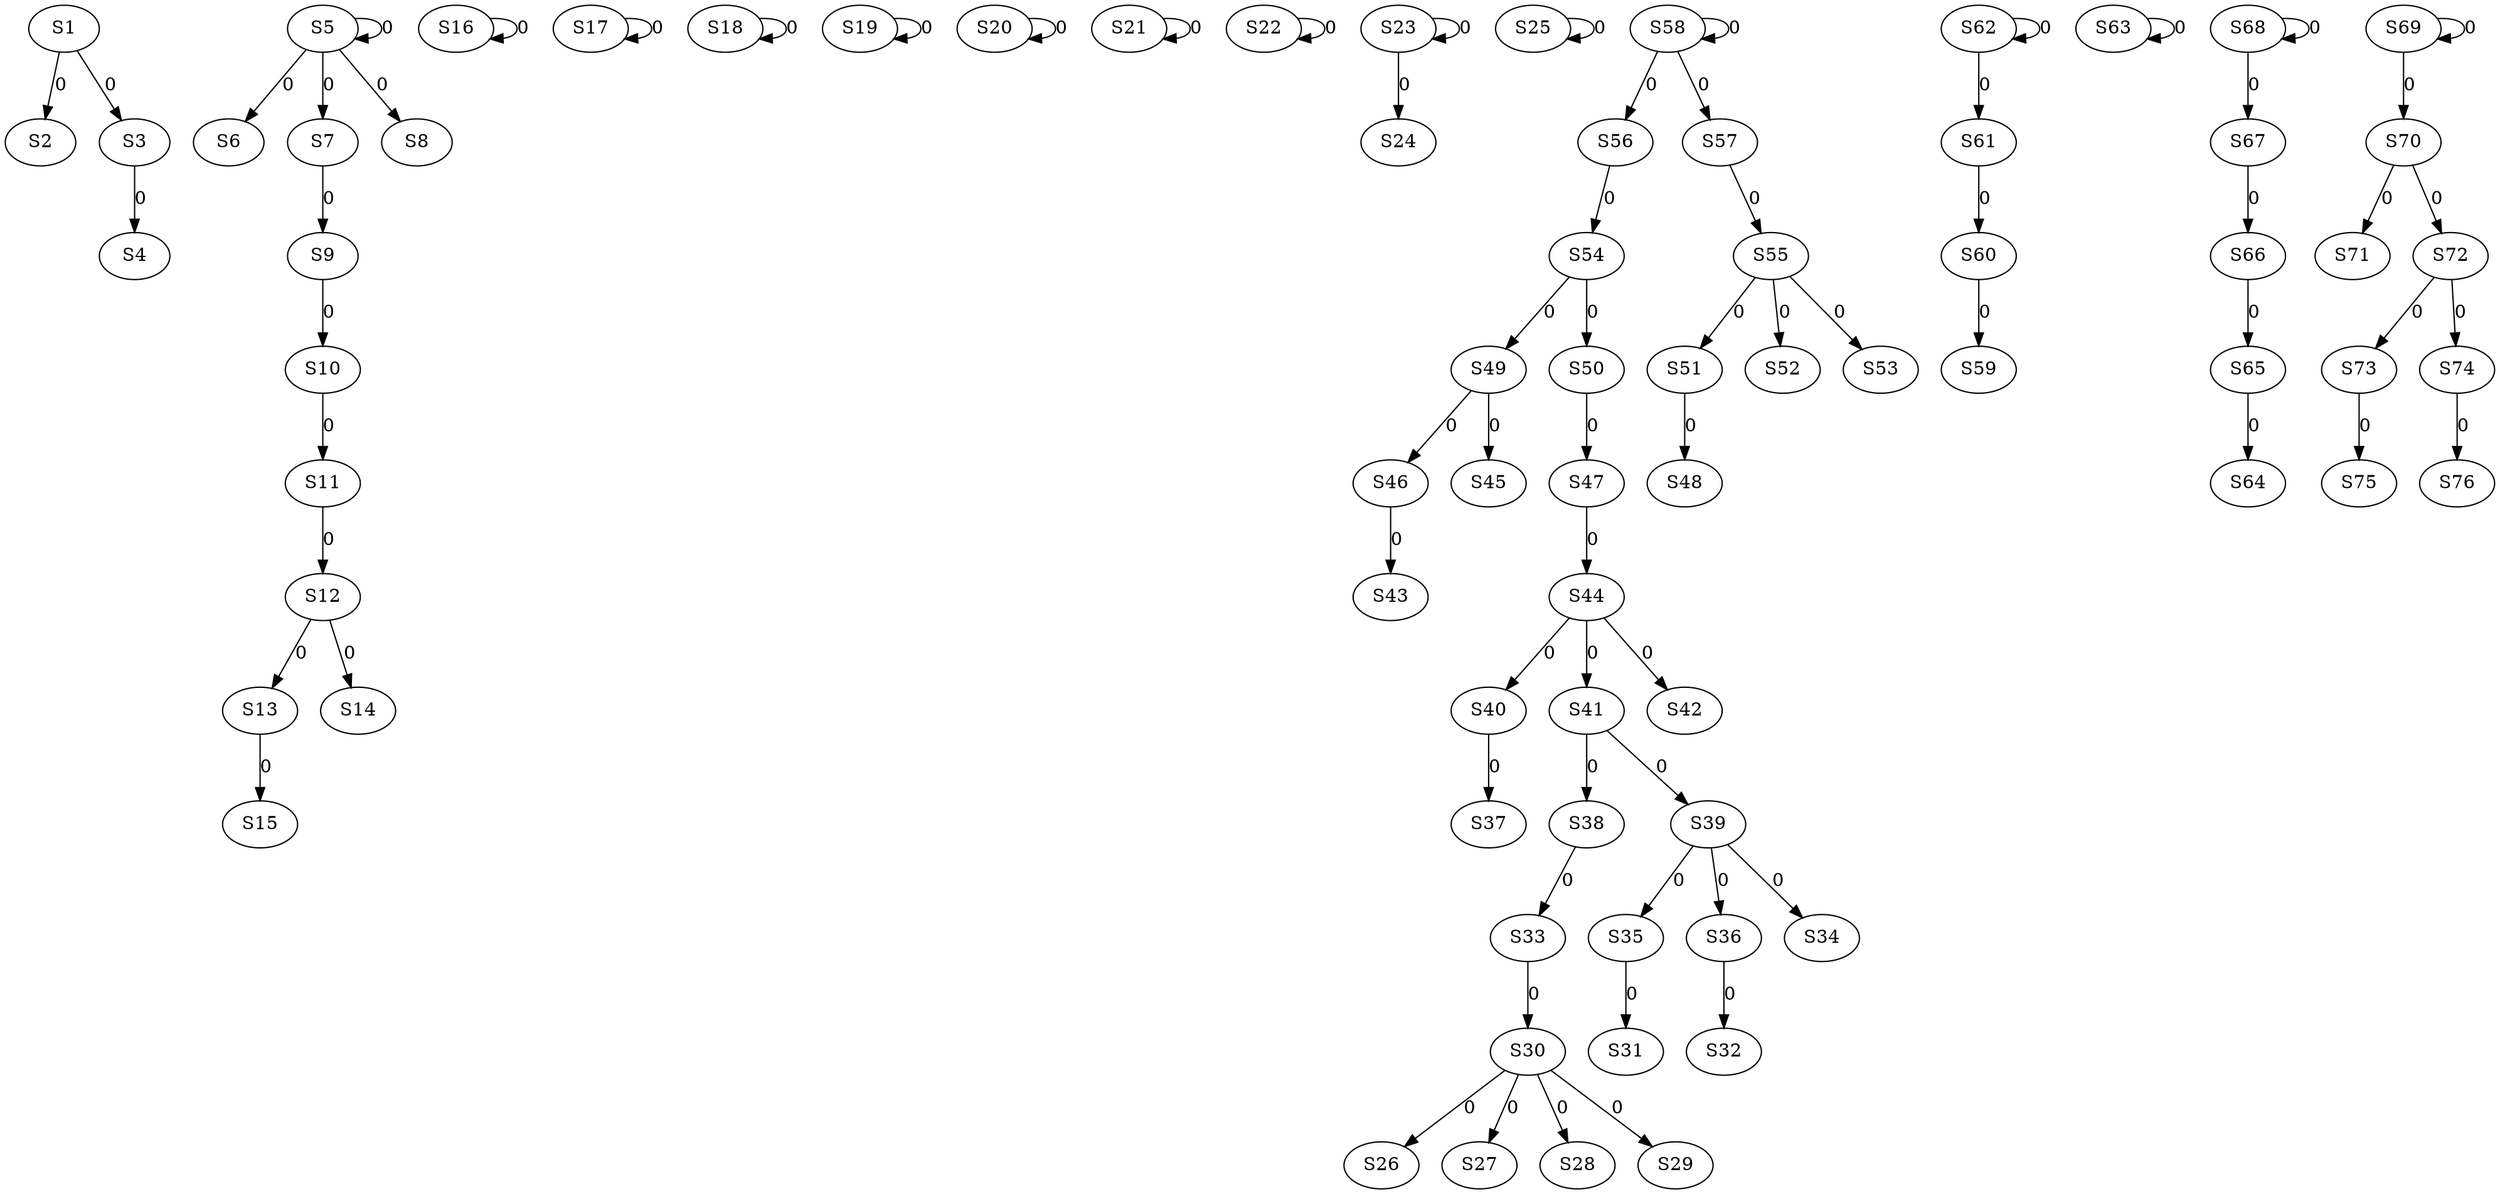 strict digraph {
	S1 -> S2 [ label = 0 ];
	S1 -> S3 [ label = 0 ];
	S3 -> S4 [ label = 0 ];
	S5 -> S5 [ label = 0 ];
	S5 -> S6 [ label = 0 ];
	S5 -> S7 [ label = 0 ];
	S5 -> S8 [ label = 0 ];
	S7 -> S9 [ label = 0 ];
	S9 -> S10 [ label = 0 ];
	S10 -> S11 [ label = 0 ];
	S11 -> S12 [ label = 0 ];
	S12 -> S13 [ label = 0 ];
	S12 -> S14 [ label = 0 ];
	S13 -> S15 [ label = 0 ];
	S16 -> S16 [ label = 0 ];
	S17 -> S17 [ label = 0 ];
	S18 -> S18 [ label = 0 ];
	S19 -> S19 [ label = 0 ];
	S20 -> S20 [ label = 0 ];
	S21 -> S21 [ label = 0 ];
	S22 -> S22 [ label = 0 ];
	S23 -> S23 [ label = 0 ];
	S23 -> S24 [ label = 0 ];
	S25 -> S25 [ label = 0 ];
	S30 -> S26 [ label = 0 ];
	S30 -> S27 [ label = 0 ];
	S30 -> S28 [ label = 0 ];
	S30 -> S29 [ label = 0 ];
	S33 -> S30 [ label = 0 ];
	S35 -> S31 [ label = 0 ];
	S36 -> S32 [ label = 0 ];
	S38 -> S33 [ label = 0 ];
	S39 -> S34 [ label = 0 ];
	S39 -> S35 [ label = 0 ];
	S39 -> S36 [ label = 0 ];
	S40 -> S37 [ label = 0 ];
	S41 -> S38 [ label = 0 ];
	S41 -> S39 [ label = 0 ];
	S44 -> S40 [ label = 0 ];
	S44 -> S41 [ label = 0 ];
	S44 -> S42 [ label = 0 ];
	S46 -> S43 [ label = 0 ];
	S47 -> S44 [ label = 0 ];
	S49 -> S45 [ label = 0 ];
	S49 -> S46 [ label = 0 ];
	S50 -> S47 [ label = 0 ];
	S51 -> S48 [ label = 0 ];
	S54 -> S49 [ label = 0 ];
	S54 -> S50 [ label = 0 ];
	S55 -> S51 [ label = 0 ];
	S55 -> S52 [ label = 0 ];
	S55 -> S53 [ label = 0 ];
	S56 -> S54 [ label = 0 ];
	S57 -> S55 [ label = 0 ];
	S58 -> S56 [ label = 0 ];
	S58 -> S57 [ label = 0 ];
	S58 -> S58 [ label = 0 ];
	S60 -> S59 [ label = 0 ];
	S61 -> S60 [ label = 0 ];
	S62 -> S61 [ label = 0 ];
	S62 -> S62 [ label = 0 ];
	S63 -> S63 [ label = 0 ];
	S65 -> S64 [ label = 0 ];
	S66 -> S65 [ label = 0 ];
	S67 -> S66 [ label = 0 ];
	S68 -> S67 [ label = 0 ];
	S68 -> S68 [ label = 0 ];
	S69 -> S69 [ label = 0 ];
	S69 -> S70 [ label = 0 ];
	S70 -> S71 [ label = 0 ];
	S70 -> S72 [ label = 0 ];
	S72 -> S73 [ label = 0 ];
	S72 -> S74 [ label = 0 ];
	S73 -> S75 [ label = 0 ];
	S74 -> S76 [ label = 0 ];
}
